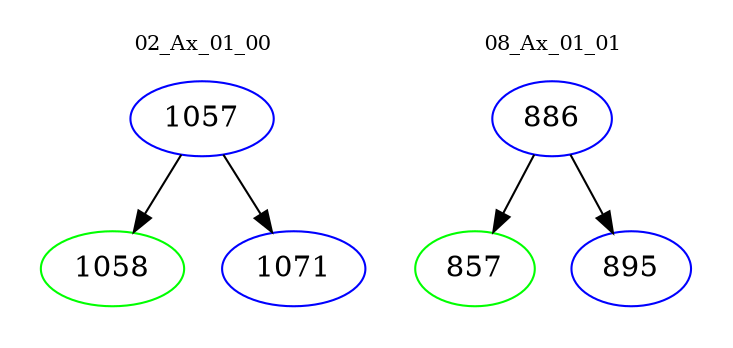 digraph{
subgraph cluster_0 {
color = white
label = "02_Ax_01_00";
fontsize=10;
T0_1057 [label="1057", color="blue"]
T0_1057 -> T0_1058 [color="black"]
T0_1058 [label="1058", color="green"]
T0_1057 -> T0_1071 [color="black"]
T0_1071 [label="1071", color="blue"]
}
subgraph cluster_1 {
color = white
label = "08_Ax_01_01";
fontsize=10;
T1_886 [label="886", color="blue"]
T1_886 -> T1_857 [color="black"]
T1_857 [label="857", color="green"]
T1_886 -> T1_895 [color="black"]
T1_895 [label="895", color="blue"]
}
}

